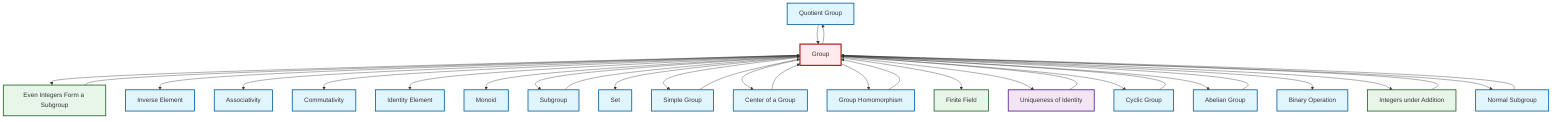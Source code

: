 graph TD
    classDef definition fill:#e1f5fe,stroke:#01579b,stroke-width:2px
    classDef theorem fill:#f3e5f5,stroke:#4a148c,stroke-width:2px
    classDef axiom fill:#fff3e0,stroke:#e65100,stroke-width:2px
    classDef example fill:#e8f5e9,stroke:#1b5e20,stroke-width:2px
    classDef current fill:#ffebee,stroke:#b71c1c,stroke-width:3px
    def-identity-element["Identity Element"]:::definition
    ex-finite-field["Finite Field"]:::example
    def-quotient-group["Quotient Group"]:::definition
    ex-even-integers-subgroup["Even Integers Form a Subgroup"]:::example
    def-simple-group["Simple Group"]:::definition
    thm-unique-identity["Uniqueness of Identity"]:::theorem
    def-monoid["Monoid"]:::definition
    def-set["Set"]:::definition
    def-binary-operation["Binary Operation"]:::definition
    def-associativity["Associativity"]:::definition
    def-group["Group"]:::definition
    def-cyclic-group["Cyclic Group"]:::definition
    def-abelian-group["Abelian Group"]:::definition
    ex-integers-addition["Integers under Addition"]:::example
    def-center-of-group["Center of a Group"]:::definition
    def-inverse-element["Inverse Element"]:::definition
    def-homomorphism["Group Homomorphism"]:::definition
    def-normal-subgroup["Normal Subgroup"]:::definition
    def-subgroup["Subgroup"]:::definition
    def-commutativity["Commutativity"]:::definition
    def-cyclic-group --> def-group
    def-group --> ex-even-integers-subgroup
    thm-unique-identity --> def-group
    ex-even-integers-subgroup --> def-group
    def-quotient-group --> def-group
    def-group --> def-quotient-group
    def-abelian-group --> def-group
    def-simple-group --> def-group
    def-homomorphism --> def-group
    def-group --> def-inverse-element
    def-group --> def-associativity
    def-group --> def-commutativity
    def-group --> def-identity-element
    def-group --> def-monoid
    def-group --> def-subgroup
    def-subgroup --> def-group
    def-group --> def-set
    def-group --> def-simple-group
    def-group --> def-center-of-group
    def-group --> def-homomorphism
    def-group --> ex-finite-field
    def-group --> thm-unique-identity
    def-normal-subgroup --> def-group
    def-group --> def-cyclic-group
    def-center-of-group --> def-group
    ex-integers-addition --> def-group
    def-group --> def-abelian-group
    def-group --> def-binary-operation
    def-group --> ex-integers-addition
    def-group --> def-normal-subgroup
    class def-group current